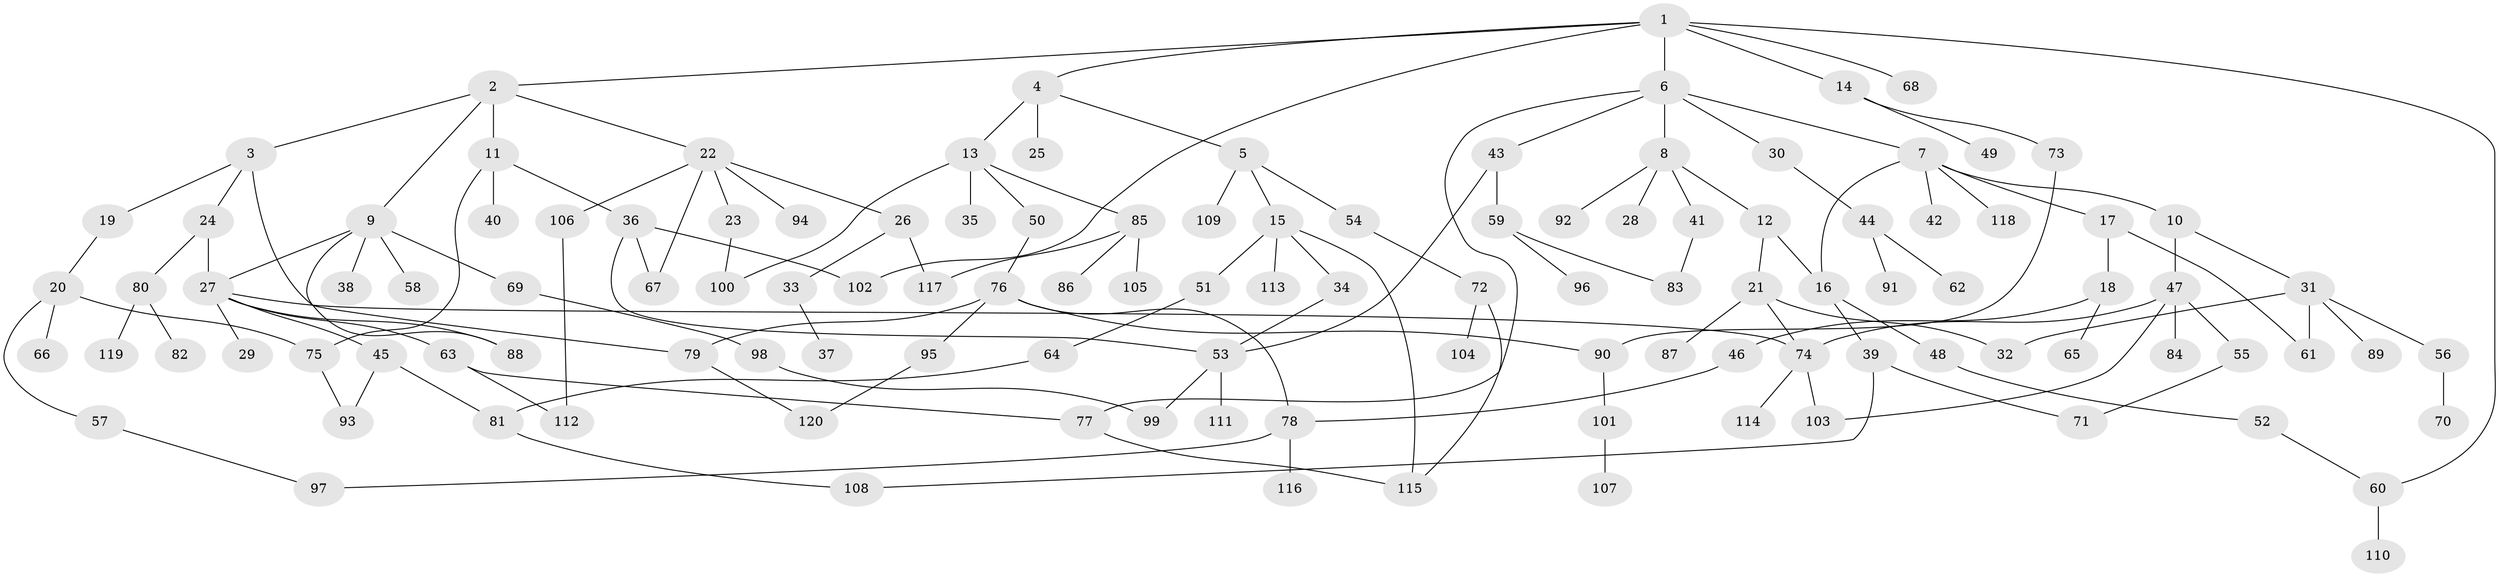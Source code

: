 // coarse degree distribution, {20: 0.027777777777777776, 5: 0.1388888888888889, 9: 0.027777777777777776, 6: 0.05555555555555555, 8: 0.027777777777777776, 4: 0.05555555555555555, 3: 0.08333333333333333, 2: 0.1111111111111111, 1: 0.4722222222222222}
// Generated by graph-tools (version 1.1) at 2025/16/03/04/25 18:16:49]
// undirected, 120 vertices, 150 edges
graph export_dot {
graph [start="1"]
  node [color=gray90,style=filled];
  1;
  2;
  3;
  4;
  5;
  6;
  7;
  8;
  9;
  10;
  11;
  12;
  13;
  14;
  15;
  16;
  17;
  18;
  19;
  20;
  21;
  22;
  23;
  24;
  25;
  26;
  27;
  28;
  29;
  30;
  31;
  32;
  33;
  34;
  35;
  36;
  37;
  38;
  39;
  40;
  41;
  42;
  43;
  44;
  45;
  46;
  47;
  48;
  49;
  50;
  51;
  52;
  53;
  54;
  55;
  56;
  57;
  58;
  59;
  60;
  61;
  62;
  63;
  64;
  65;
  66;
  67;
  68;
  69;
  70;
  71;
  72;
  73;
  74;
  75;
  76;
  77;
  78;
  79;
  80;
  81;
  82;
  83;
  84;
  85;
  86;
  87;
  88;
  89;
  90;
  91;
  92;
  93;
  94;
  95;
  96;
  97;
  98;
  99;
  100;
  101;
  102;
  103;
  104;
  105;
  106;
  107;
  108;
  109;
  110;
  111;
  112;
  113;
  114;
  115;
  116;
  117;
  118;
  119;
  120;
  1 -- 2;
  1 -- 4;
  1 -- 6;
  1 -- 14;
  1 -- 60;
  1 -- 68;
  1 -- 102;
  2 -- 3;
  2 -- 9;
  2 -- 11;
  2 -- 22;
  3 -- 19;
  3 -- 24;
  3 -- 79;
  4 -- 5;
  4 -- 13;
  4 -- 25;
  5 -- 15;
  5 -- 54;
  5 -- 109;
  6 -- 7;
  6 -- 8;
  6 -- 30;
  6 -- 43;
  6 -- 77;
  7 -- 10;
  7 -- 17;
  7 -- 42;
  7 -- 118;
  7 -- 16;
  8 -- 12;
  8 -- 28;
  8 -- 41;
  8 -- 92;
  9 -- 38;
  9 -- 58;
  9 -- 69;
  9 -- 88;
  9 -- 27;
  10 -- 31;
  10 -- 47;
  11 -- 36;
  11 -- 40;
  11 -- 75;
  12 -- 16;
  12 -- 21;
  13 -- 35;
  13 -- 50;
  13 -- 85;
  13 -- 100;
  14 -- 49;
  14 -- 73;
  15 -- 34;
  15 -- 51;
  15 -- 113;
  15 -- 115;
  16 -- 39;
  16 -- 48;
  17 -- 18;
  17 -- 61;
  18 -- 46;
  18 -- 65;
  19 -- 20;
  20 -- 57;
  20 -- 66;
  20 -- 75;
  21 -- 32;
  21 -- 87;
  21 -- 74;
  22 -- 23;
  22 -- 26;
  22 -- 94;
  22 -- 106;
  22 -- 67;
  23 -- 100;
  24 -- 27;
  24 -- 80;
  26 -- 33;
  26 -- 117;
  27 -- 29;
  27 -- 45;
  27 -- 63;
  27 -- 74;
  27 -- 88;
  30 -- 44;
  31 -- 56;
  31 -- 89;
  31 -- 32;
  31 -- 61;
  33 -- 37;
  34 -- 53;
  36 -- 53;
  36 -- 67;
  36 -- 102;
  39 -- 71;
  39 -- 108;
  41 -- 83;
  43 -- 59;
  43 -- 53;
  44 -- 62;
  44 -- 91;
  45 -- 93;
  45 -- 81;
  46 -- 78;
  47 -- 55;
  47 -- 74;
  47 -- 84;
  47 -- 103;
  48 -- 52;
  50 -- 76;
  51 -- 64;
  52 -- 60;
  53 -- 99;
  53 -- 111;
  54 -- 72;
  55 -- 71;
  56 -- 70;
  57 -- 97;
  59 -- 96;
  59 -- 83;
  60 -- 110;
  63 -- 77;
  63 -- 112;
  64 -- 81;
  69 -- 98;
  72 -- 104;
  72 -- 115;
  73 -- 90;
  74 -- 103;
  74 -- 114;
  75 -- 93;
  76 -- 78;
  76 -- 90;
  76 -- 95;
  76 -- 79;
  77 -- 115;
  78 -- 97;
  78 -- 116;
  79 -- 120;
  80 -- 82;
  80 -- 119;
  81 -- 108;
  85 -- 86;
  85 -- 105;
  85 -- 117;
  90 -- 101;
  95 -- 120;
  98 -- 99;
  101 -- 107;
  106 -- 112;
}
